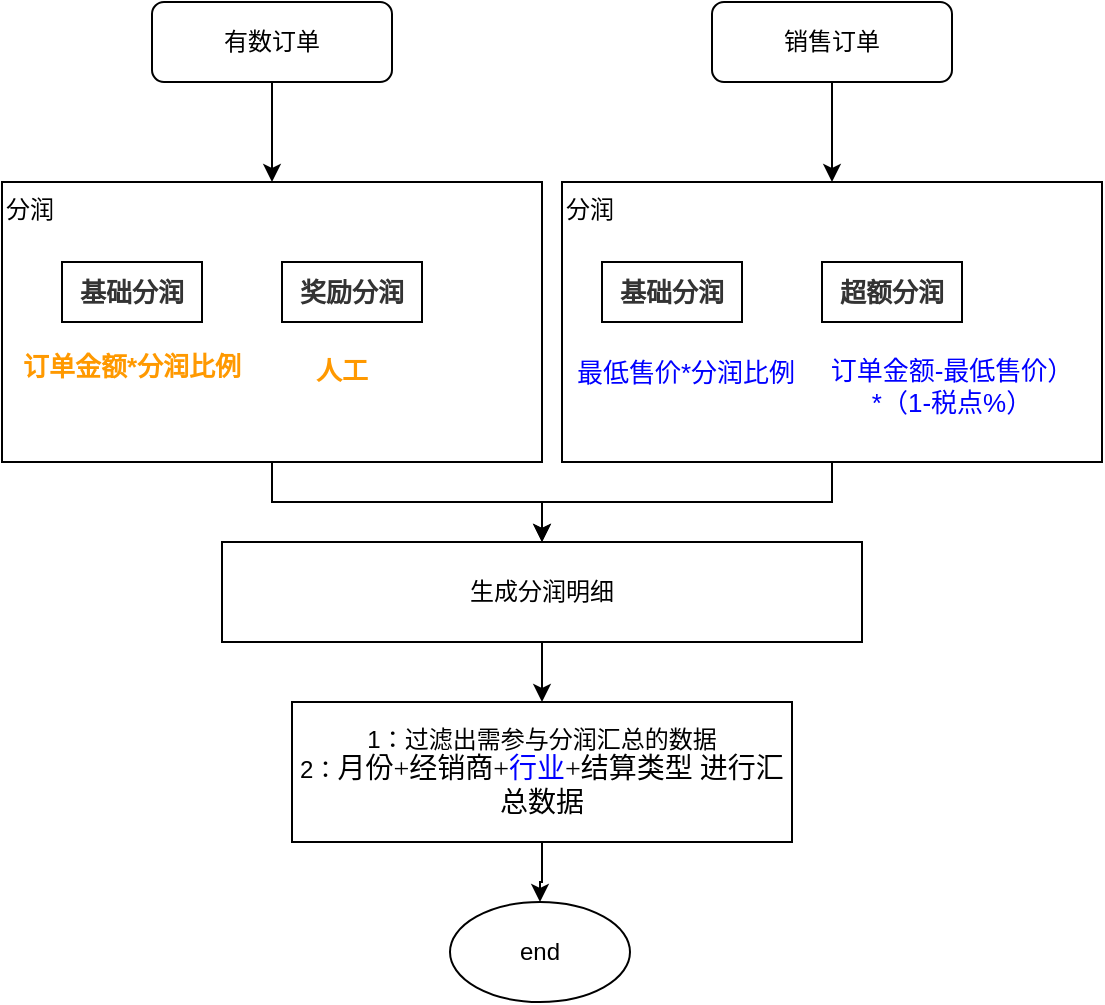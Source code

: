 <mxfile version="20.8.1" type="github">
  <diagram id="CAoJPmZMBG-pdzhBvOKb" name="第 1 页">
    <mxGraphModel dx="794" dy="390" grid="1" gridSize="10" guides="1" tooltips="1" connect="1" arrows="1" fold="1" page="1" pageScale="1" pageWidth="827" pageHeight="1169" math="0" shadow="0">
      <root>
        <mxCell id="0" />
        <mxCell id="1" parent="0" />
        <mxCell id="FmdV_UkpbFk7Yt0MfLLP-24" style="edgeStyle=orthogonalEdgeStyle;rounded=0;orthogonalLoop=1;jettySize=auto;html=1;" edge="1" parent="1" source="FmdV_UkpbFk7Yt0MfLLP-1" target="FmdV_UkpbFk7Yt0MfLLP-3">
          <mxGeometry relative="1" as="geometry" />
        </mxCell>
        <mxCell id="FmdV_UkpbFk7Yt0MfLLP-1" value="有数订单" style="rounded=1;whiteSpace=wrap;html=1;align=center;verticalAlign=middle;" vertex="1" parent="1">
          <mxGeometry x="175" y="10" width="120" height="40" as="geometry" />
        </mxCell>
        <mxCell id="FmdV_UkpbFk7Yt0MfLLP-25" style="edgeStyle=orthogonalEdgeStyle;rounded=0;orthogonalLoop=1;jettySize=auto;html=1;" edge="1" parent="1" source="FmdV_UkpbFk7Yt0MfLLP-2" target="FmdV_UkpbFk7Yt0MfLLP-9">
          <mxGeometry relative="1" as="geometry" />
        </mxCell>
        <mxCell id="FmdV_UkpbFk7Yt0MfLLP-2" value="销售订单" style="rounded=1;whiteSpace=wrap;html=1;align=center;verticalAlign=middle;" vertex="1" parent="1">
          <mxGeometry x="455" y="10" width="120" height="40" as="geometry" />
        </mxCell>
        <mxCell id="FmdV_UkpbFk7Yt0MfLLP-21" style="edgeStyle=orthogonalEdgeStyle;rounded=0;orthogonalLoop=1;jettySize=auto;html=1;entryX=0.5;entryY=0;entryDx=0;entryDy=0;" edge="1" parent="1" source="FmdV_UkpbFk7Yt0MfLLP-3" target="FmdV_UkpbFk7Yt0MfLLP-20">
          <mxGeometry relative="1" as="geometry" />
        </mxCell>
        <mxCell id="FmdV_UkpbFk7Yt0MfLLP-3" value="分润" style="rounded=0;whiteSpace=wrap;html=1;align=left;verticalAlign=top;" vertex="1" parent="1">
          <mxGeometry x="100" y="100" width="270" height="140" as="geometry" />
        </mxCell>
        <mxCell id="FmdV_UkpbFk7Yt0MfLLP-7" value="&lt;span style=&quot;color: rgb(51, 51, 51); font-family: &amp;quot;Arial Negreta&amp;quot;, &amp;quot;Arial Normal&amp;quot;, Arial; font-size: 13px; font-weight: 700;&quot;&gt;基础分润&lt;/span&gt;" style="rounded=0;whiteSpace=wrap;html=1;" vertex="1" parent="1">
          <mxGeometry x="130" y="140" width="70" height="30" as="geometry" />
        </mxCell>
        <mxCell id="FmdV_UkpbFk7Yt0MfLLP-8" value="&lt;span style=&quot;color: rgb(51, 51, 51); font-family: &amp;quot;Arial Negreta&amp;quot;, &amp;quot;Arial Normal&amp;quot;, Arial; font-size: 13px; font-weight: 700;&quot;&gt;奖励分润&lt;/span&gt;" style="rounded=0;whiteSpace=wrap;html=1;" vertex="1" parent="1">
          <mxGeometry x="240" y="140" width="70" height="30" as="geometry" />
        </mxCell>
        <mxCell id="FmdV_UkpbFk7Yt0MfLLP-22" style="edgeStyle=orthogonalEdgeStyle;rounded=0;orthogonalLoop=1;jettySize=auto;html=1;entryX=0.5;entryY=0;entryDx=0;entryDy=0;" edge="1" parent="1" source="FmdV_UkpbFk7Yt0MfLLP-9" target="FmdV_UkpbFk7Yt0MfLLP-20">
          <mxGeometry relative="1" as="geometry" />
        </mxCell>
        <mxCell id="FmdV_UkpbFk7Yt0MfLLP-9" value="分润" style="rounded=0;whiteSpace=wrap;html=1;align=left;verticalAlign=top;" vertex="1" parent="1">
          <mxGeometry x="380" y="100" width="270" height="140" as="geometry" />
        </mxCell>
        <mxCell id="FmdV_UkpbFk7Yt0MfLLP-10" value="&lt;span style=&quot;color: rgb(51, 51, 51); font-family: &amp;quot;Arial Negreta&amp;quot;, &amp;quot;Arial Normal&amp;quot;, Arial; font-size: 13px; font-weight: 700;&quot;&gt;基础分润&lt;/span&gt;" style="rounded=0;whiteSpace=wrap;html=1;" vertex="1" parent="1">
          <mxGeometry x="400" y="140" width="70" height="30" as="geometry" />
        </mxCell>
        <mxCell id="FmdV_UkpbFk7Yt0MfLLP-11" value="&lt;span style=&quot;color: rgb(51, 51, 51); font-family: &amp;quot;Arial Negreta&amp;quot;, &amp;quot;Arial Normal&amp;quot;, Arial; font-size: 13px; font-weight: 700;&quot;&gt;超额分润&lt;/span&gt;" style="rounded=0;whiteSpace=wrap;html=1;" vertex="1" parent="1">
          <mxGeometry x="510" y="140" width="70" height="30" as="geometry" />
        </mxCell>
        <mxCell id="FmdV_UkpbFk7Yt0MfLLP-14" value="&#xa;&lt;span style=&quot;color: rgb(255, 153, 0); font-family: &amp;quot;Arial Negreta&amp;quot;, &amp;quot;Arial Normal&amp;quot;, Arial; font-size: 13px; font-style: normal; font-variant-ligatures: normal; font-variant-caps: normal; font-weight: 700; letter-spacing: normal; orphans: 2; text-align: center; text-indent: 0px; text-transform: none; widows: 2; word-spacing: 0px; -webkit-text-stroke-width: 0px; text-decoration-style: initial; text-decoration-color: initial; float: none; display: inline !important;&quot;&gt;订单金额*分润比例&lt;/span&gt;&#xa;&#xa;" style="text;html=1;strokeColor=none;fillColor=none;align=center;verticalAlign=middle;whiteSpace=wrap;rounded=0;spacingBottom=12;" vertex="1" parent="1">
          <mxGeometry x="100" y="190" width="130" height="30" as="geometry" />
        </mxCell>
        <mxCell id="FmdV_UkpbFk7Yt0MfLLP-15" value="&lt;span style=&quot;color: rgb(255, 153, 0); font-family: &amp;quot;Arial Negreta&amp;quot;, &amp;quot;Arial Normal&amp;quot;, Arial; font-size: 13px; font-weight: 700;&quot;&gt;人工&lt;/span&gt;" style="text;html=1;strokeColor=none;fillColor=none;align=center;verticalAlign=top;whiteSpace=wrap;rounded=0;spacingBottom=3;" vertex="1" parent="1">
          <mxGeometry x="240" y="180" width="60" height="30" as="geometry" />
        </mxCell>
        <mxCell id="FmdV_UkpbFk7Yt0MfLLP-17" value="&lt;span style=&quot;color: rgb(0, 0, 255); font-family: &amp;quot;Arial Normal&amp;quot;, Arial; font-size: 13px;&quot;&gt;最低售价*分润比例&lt;/span&gt;" style="text;html=1;strokeColor=none;fillColor=none;align=center;verticalAlign=middle;whiteSpace=wrap;rounded=0;" vertex="1" parent="1">
          <mxGeometry x="384" y="180" width="116" height="30" as="geometry" />
        </mxCell>
        <mxCell id="FmdV_UkpbFk7Yt0MfLLP-19" value="&lt;p style=&quot;margin: 0px; text-rendering: optimizelegibility; font-feature-settings: &amp;quot;kern&amp;quot;; font-kerning: normal; color: rgb(0, 0, 255); font-family: &amp;quot;Arial Normal&amp;quot;, Arial; font-size: 13px;&quot;&gt;订单金额-最低售价）&lt;/p&gt;&lt;p style=&quot;margin: 0px; text-rendering: optimizelegibility; font-feature-settings: &amp;quot;kern&amp;quot;; font-kerning: normal; color: rgb(0, 0, 255); font-family: &amp;quot;Arial Normal&amp;quot;, Arial; font-size: 13px;&quot;&gt;*（1-税点%）&lt;/p&gt;" style="text;html=1;strokeColor=none;fillColor=none;align=center;verticalAlign=middle;whiteSpace=wrap;rounded=0;spacingBottom=-14;" vertex="1" parent="1">
          <mxGeometry x="510" y="190" width="130" height="10" as="geometry" />
        </mxCell>
        <mxCell id="FmdV_UkpbFk7Yt0MfLLP-31" style="edgeStyle=orthogonalEdgeStyle;rounded=0;orthogonalLoop=1;jettySize=auto;html=1;fontFamily=Helvetica;" edge="1" parent="1" source="FmdV_UkpbFk7Yt0MfLLP-20" target="FmdV_UkpbFk7Yt0MfLLP-27">
          <mxGeometry relative="1" as="geometry" />
        </mxCell>
        <mxCell id="FmdV_UkpbFk7Yt0MfLLP-20" value="生成分润明细" style="rounded=0;whiteSpace=wrap;html=1;" vertex="1" parent="1">
          <mxGeometry x="210" y="280" width="320" height="50" as="geometry" />
        </mxCell>
        <mxCell id="FmdV_UkpbFk7Yt0MfLLP-30" value="" style="edgeStyle=orthogonalEdgeStyle;rounded=0;orthogonalLoop=1;jettySize=auto;html=1;fontFamily=Helvetica;" edge="1" parent="1" source="FmdV_UkpbFk7Yt0MfLLP-27" target="FmdV_UkpbFk7Yt0MfLLP-28">
          <mxGeometry relative="1" as="geometry" />
        </mxCell>
        <mxCell id="FmdV_UkpbFk7Yt0MfLLP-27" value="1：过滤出需参与分润汇总的数据&lt;br&gt;2：&lt;span style=&quot;font-family: 微软雅黑; font-size: 14px; text-align: left;&quot;&gt;月份+经销商+&lt;/span&gt;&lt;span style=&quot;font-family: 微软雅黑; font-size: 14px; text-align: left; color: rgb(0, 0, 255);&quot;&gt;行业&lt;/span&gt;&lt;span style=&quot;font-family: 微软雅黑; font-size: 14px; text-align: left;&quot;&gt;+结算类型 进行汇总数据&lt;br&gt;&lt;/span&gt;" style="rounded=0;whiteSpace=wrap;html=1;" vertex="1" parent="1">
          <mxGeometry x="245" y="360" width="250" height="70" as="geometry" />
        </mxCell>
        <mxCell id="FmdV_UkpbFk7Yt0MfLLP-28" value="end" style="ellipse;whiteSpace=wrap;html=1;rounded=0;fontFamily=Helvetica;" vertex="1" parent="1">
          <mxGeometry x="324" y="460" width="90" height="50" as="geometry" />
        </mxCell>
      </root>
    </mxGraphModel>
  </diagram>
</mxfile>
